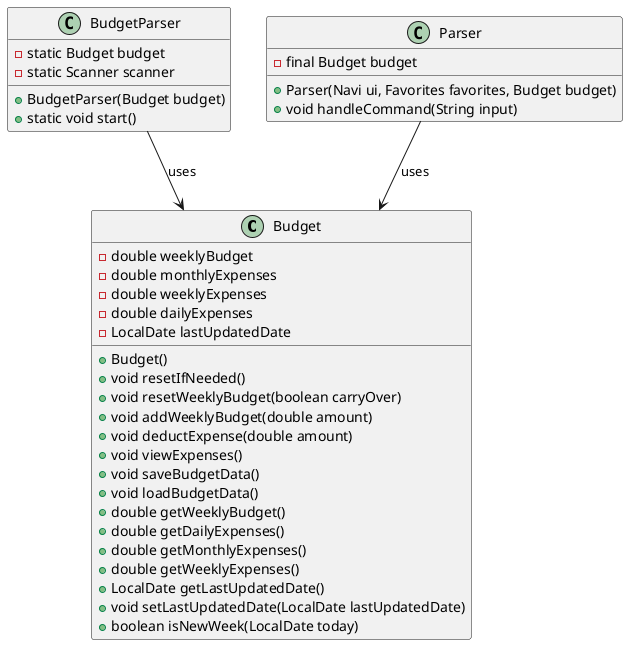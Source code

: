 @startuml
'https://plantuml.com/sequence-diagram



class Budget {
    - double weeklyBudget
    - double monthlyExpenses
    - double weeklyExpenses
    - double dailyExpenses
    - LocalDate lastUpdatedDate
    + Budget()
    + void resetIfNeeded()
    + void resetWeeklyBudget(boolean carryOver)
    + void addWeeklyBudget(double amount)
    + void deductExpense(double amount)
    + void viewExpenses()
    + void saveBudgetData()
    + void loadBudgetData()
    + double getWeeklyBudget()
    + double getDailyExpenses()
    + double getMonthlyExpenses()
    + double getWeeklyExpenses()
    + LocalDate getLastUpdatedDate()
    + void setLastUpdatedDate(LocalDate lastUpdatedDate)
    + boolean isNewWeek(LocalDate today)
}

class BudgetParser {
    - static Budget budget
    - static Scanner scanner
    + BudgetParser(Budget budget)
    + static void start()
}

class Parser {
    - final Budget budget
    + Parser(Navi ui, Favorites favorites, Budget budget)
    + void handleCommand(String input)
}

BudgetParser --> Budget : uses
Parser --> Budget : uses

@enduml

